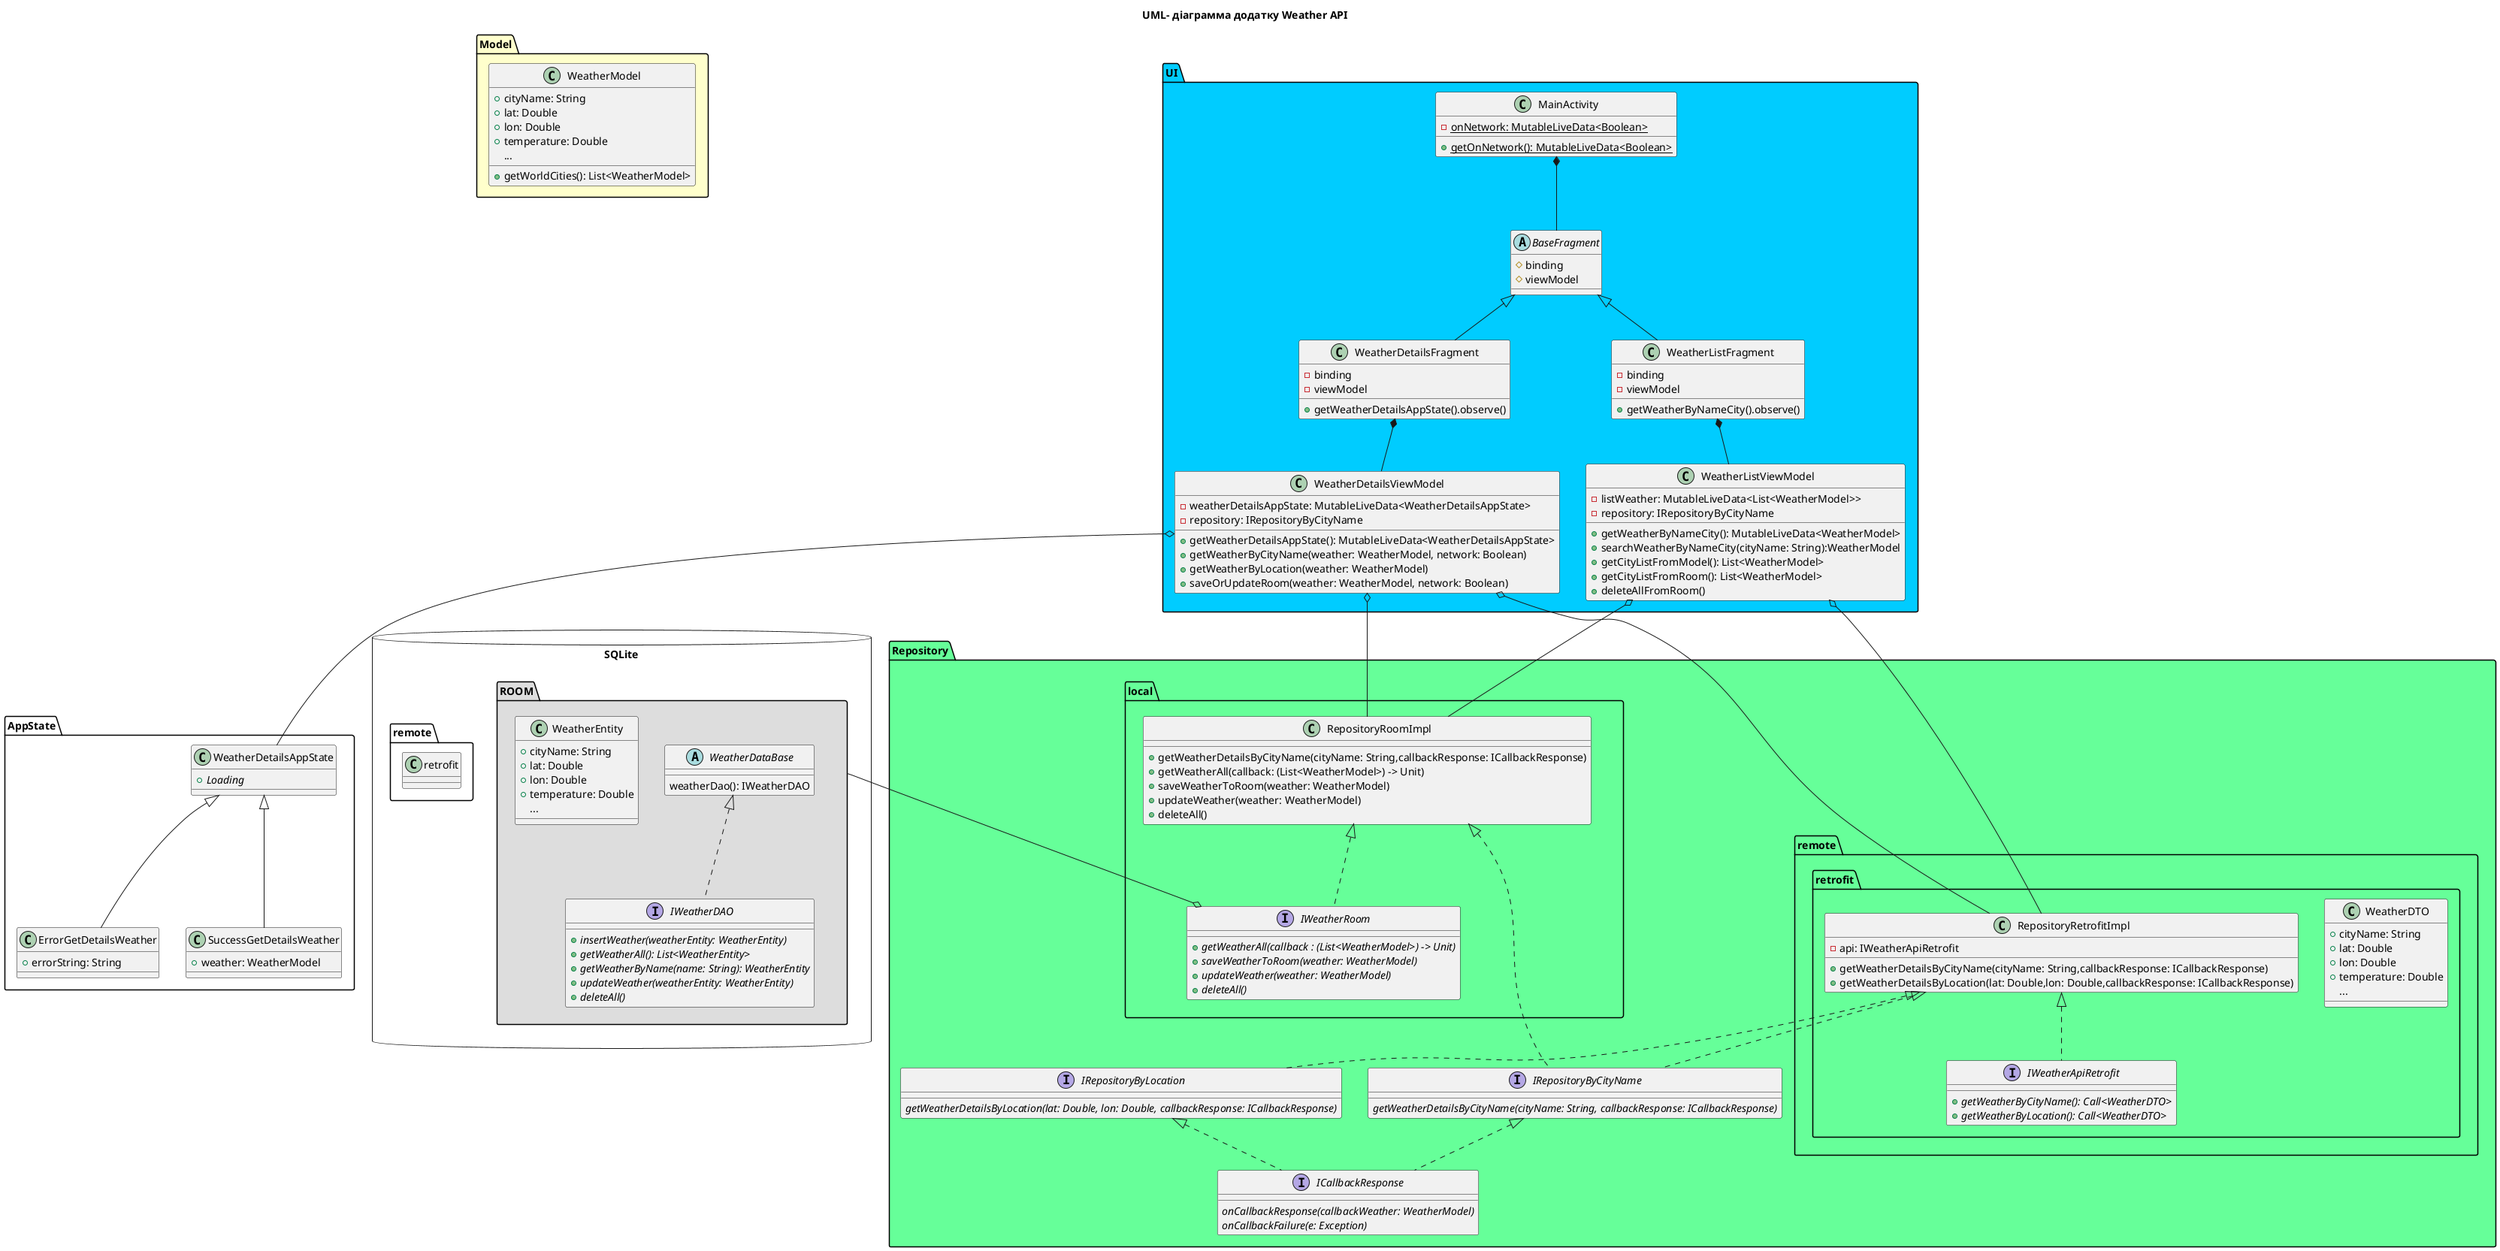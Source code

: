 @startuml
'https://plantuml.com/sequence-diagram

title
UML- діаграмма додатку Weather API
end title

package Model #FFFFCC {
    class WeatherModel {
        + cityName: String
        + lat: Double
        + lon: Double
        + temperature: Double
        ...
        + getWorldCities(): List<WeatherModel>
    }
}

package UI #00CCFF {

    class MainActivity {
    - {static}onNetwork: MutableLiveData<Boolean>
    + {static}getOnNetwork(): MutableLiveData<Boolean>
    }
    abstract class BaseFragment{
     #binding
     #viewModel
    }

    class WeatherListFragment{
        - binding
        - viewModel
        + getWeatherByNameCity().observe()
    }
    class WeatherListViewModel{
    - listWeather: MutableLiveData<List<WeatherModel>>
    - repository: IRepositoryByCityName
    + getWeatherByNameCity(): MutableLiveData<WeatherModel>
    + searchWeatherByNameCity(cityName: String):WeatherModel
    + getCityListFromModel(): List<WeatherModel>
    + getCityListFromRoom(): List<WeatherModel>
    + deleteAllFromRoom()
    }

    class WeatherDetailsFragment{
        - binding
        - viewModel
        + getWeatherDetailsAppState().observe()
    }

    class WeatherDetailsViewModel{
        - weatherDetailsAppState: MutableLiveData<WeatherDetailsAppState>
        - repository: IRepositoryByCityName
        + getWeatherDetailsAppState(): MutableLiveData<WeatherDetailsAppState>
        + getWeatherByCityName(weather: WeatherModel, network: Boolean)
        + getWeatherByLocation(weather: WeatherModel)
        + saveOrUpdateRoom(weather: WeatherModel, network: Boolean)
    }

}


package AppState {

class WeatherDetailsAppState {

        + {abstract} Loading
        }
    class SuccessGetDetailsWeather {
        + weather: WeatherModel
    }
    class ErrorGetDetailsWeather{
        + errorString: String
    }

}

package Repository #66FF99 {
    interface IRepositoryByCityName {
    {abstract}getWeatherDetailsByCityName(cityName: String, callbackResponse: ICallbackResponse)
     }
    interface IRepositoryByLocation {
    {abstract}getWeatherDetailsByLocation(lat: Double, lon: Double, callbackResponse: ICallbackResponse)
    }
    interface ICallbackResponse {
        {abstract}onCallbackResponse(callbackWeather: WeatherModel)
        {abstract}onCallbackFailure(e: Exception)
    }


    package local {
        interface IWeatherRoom {
            + {abstract}getWeatherAll(callback : (List<WeatherModel>) -> Unit)
            + {abstract}saveWeatherToRoom(weather: WeatherModel)
            + {abstract}updateWeather(weather: WeatherModel)
            + {abstract}deleteAll()
        }
        class RepositoryRoomImpl {
            + getWeatherDetailsByCityName(cityName: String,callbackResponse: ICallbackResponse)
            + getWeatherAll(callback: (List<WeatherModel>) -> Unit)
            + saveWeatherToRoom(weather: WeatherModel)
            + updateWeather(weather: WeatherModel)
            + deleteAll()
        }
    }

    package remote.retrofit {
        class WeatherDTO {
            + cityName: String
            + lat: Double
            + lon: Double
            + temperature: Double
            ...
        }

        interface IWeatherApiRetrofit {
        + {abstract}getWeatherByCityName(): Call<WeatherDTO>
        + {abstract}getWeatherByLocation(): Call<WeatherDTO>
        }
        class RepositoryRetrofitImpl {
        - api: IWeatherApiRetrofit
        + getWeatherDetailsByCityName(cityName: String,callbackResponse: ICallbackResponse)
        + getWeatherDetailsByLocation(lat: Double,lon: Double,callbackResponse: ICallbackResponse)
        }
    }
}


'ROOM
database "SQLite" {
package "ROOM" #DDDDDD {
    abstract class WeatherDataBase{
    weatherDao(): IWeatherDAO
    }
    class WeatherEntity{
        + cityName: String
        + lat: Double
        + lon: Double
        + temperature: Double
        ...
    }
    interface IWeatherDAO{
    + {abstract}insertWeather(weatherEntity: WeatherEntity)
    + {abstract}getWeatherAll(): List<WeatherEntity>
    + {abstract}getWeatherByName(name: String): WeatherEntity
    + {abstract}updateWeather(weatherEntity: WeatherEntity)
    + {abstract}deleteAll()
    }
}


'UI
MainActivity *-- BaseFragment
BaseFragment <|-- WeatherListFragment
BaseFragment <|-- WeatherDetailsFragment
WeatherListFragment *-- WeatherListViewModel
WeatherDetailsFragment *-- WeatherDetailsViewModel

WeatherDetailsViewModel o-- RepositoryRetrofitImpl
WeatherDetailsViewModel o-- RepositoryRoomImpl

'AppState
WeatherDetailsAppState <|-- SuccessGetDetailsWeather
WeatherDetailsAppState <|-- ErrorGetDetailsWeather
WeatherDetailsViewModel o-- WeatherDetailsAppState

WeatherListViewModel o-- RepositoryRoomImpl
WeatherListViewModel o-- RepositoryRetrofitImpl
'WeatherListViewModel o-- WeatherModel


'Repository
IRepositoryByCityName <|.. ICallbackResponse
IRepositoryByLocation <|.. ICallbackResponse

'Local
RepositoryRoomImpl <|.. IWeatherRoom
RepositoryRoomImpl <|.. IRepositoryByCityName

IWeatherRoom o-- ROOM

'remote
RepositoryRetrofitImpl <|.. IWeatherApiRetrofit
RepositoryRetrofitImpl <|.. IRepositoryByCityName
RepositoryRetrofitImpl <|.. IRepositoryByLocation
'IWeatherApiRetrofit <|.. WeatherDTO

'Room
WeatherDataBase <|.. IWeatherDAO
'WeatherDataBase *-- WeatherEntity

'allowmixing
'together {
'class WeatherModel
'class WeatherListFragment
'}


'WeatherModel-[hidden]-->IWeatherApiRetrofit

'IRepositoryByCityName-[hidden]--IRepositoryByLocation
'IRepositoryByCityName-[hidden]--ICallbackResponse
'local-[hidden]--IRepositoryByCityName
'UI-[hidden]-->WeatherDetailsAppState

'Model-[hidden]--> remote.retrofit

remote.retrofit-[hidden]-->IRepositoryByLocation
local-[hidden]-->IRepositoryByCityName


'UI-[hidden]-->AppState
'Model-[hidden]-->UI

@enduml